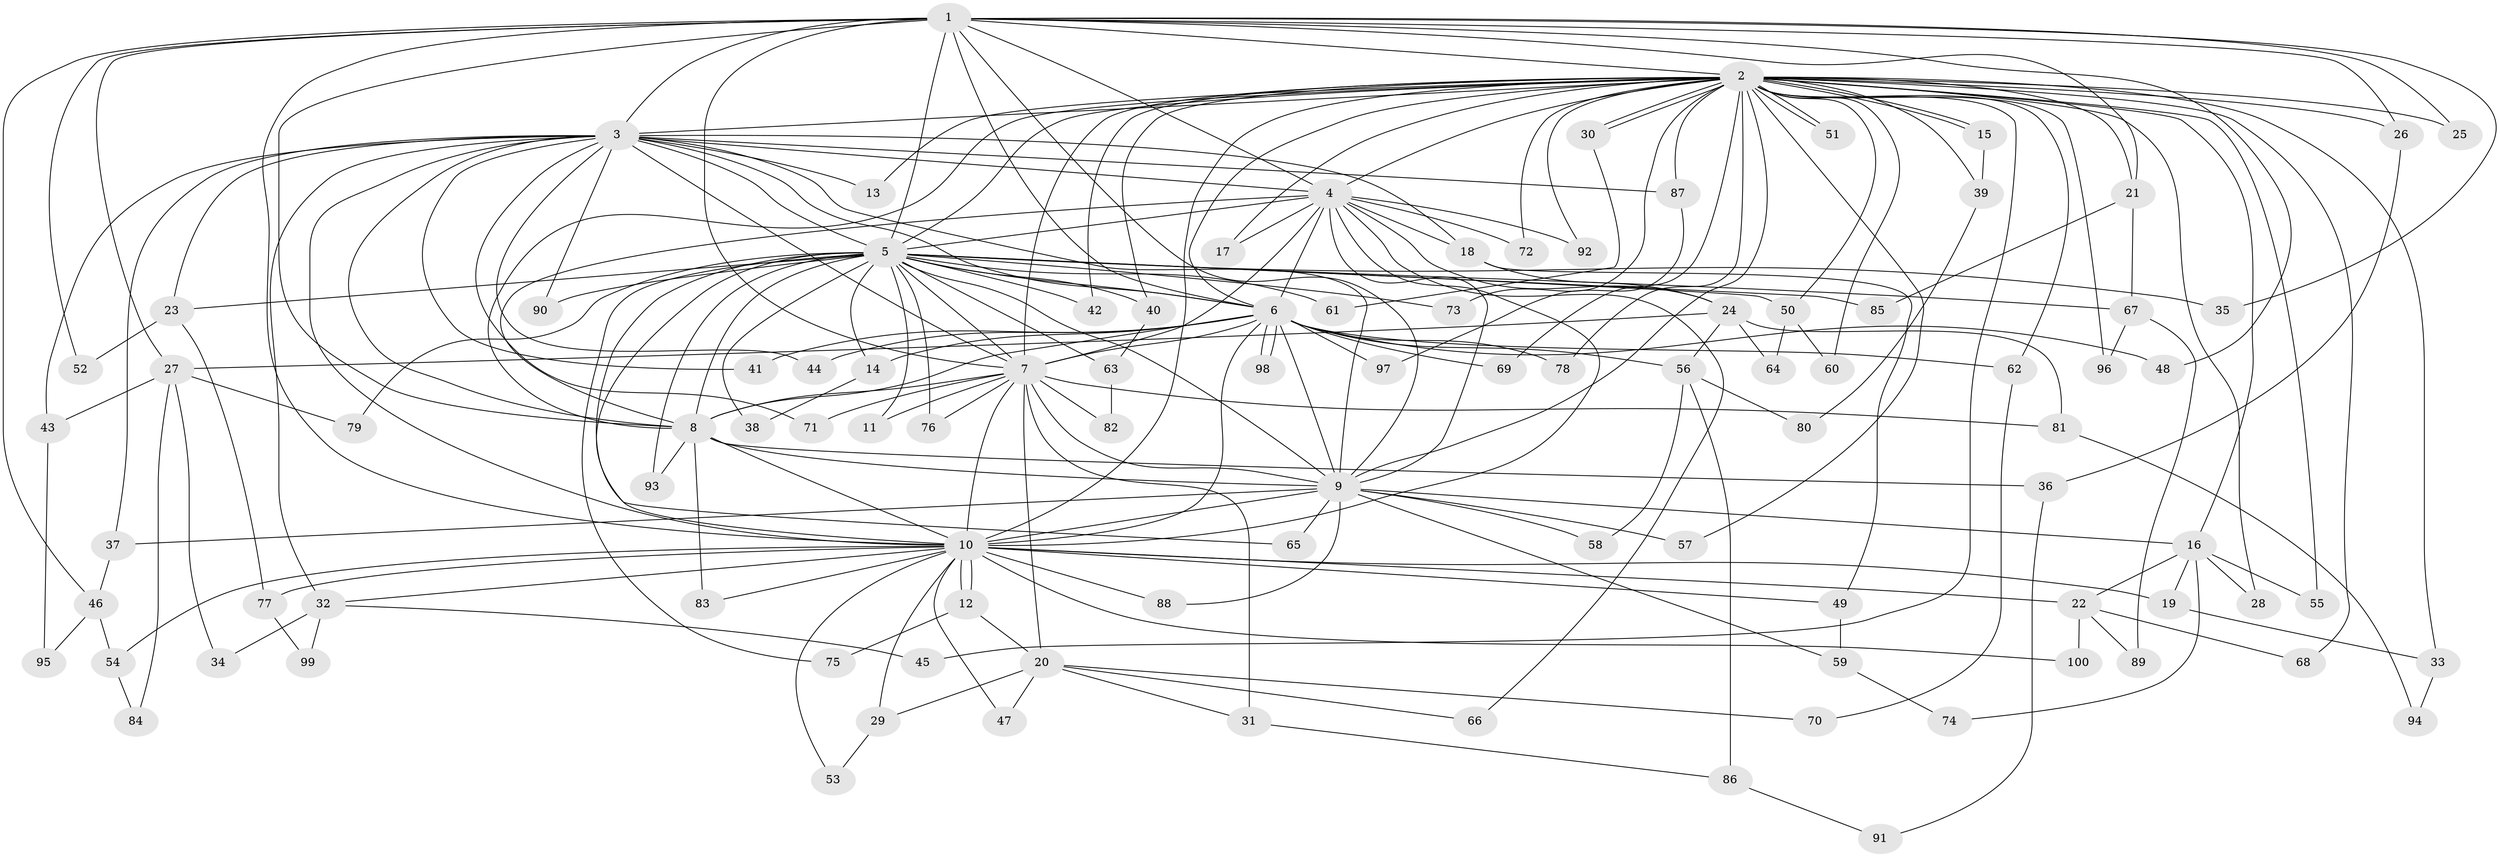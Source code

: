// Generated by graph-tools (version 1.1) at 2025/38/02/21/25 10:38:52]
// undirected, 100 vertices, 225 edges
graph export_dot {
graph [start="1"]
  node [color=gray90,style=filled];
  1;
  2;
  3;
  4;
  5;
  6;
  7;
  8;
  9;
  10;
  11;
  12;
  13;
  14;
  15;
  16;
  17;
  18;
  19;
  20;
  21;
  22;
  23;
  24;
  25;
  26;
  27;
  28;
  29;
  30;
  31;
  32;
  33;
  34;
  35;
  36;
  37;
  38;
  39;
  40;
  41;
  42;
  43;
  44;
  45;
  46;
  47;
  48;
  49;
  50;
  51;
  52;
  53;
  54;
  55;
  56;
  57;
  58;
  59;
  60;
  61;
  62;
  63;
  64;
  65;
  66;
  67;
  68;
  69;
  70;
  71;
  72;
  73;
  74;
  75;
  76;
  77;
  78;
  79;
  80;
  81;
  82;
  83;
  84;
  85;
  86;
  87;
  88;
  89;
  90;
  91;
  92;
  93;
  94;
  95;
  96;
  97;
  98;
  99;
  100;
  1 -- 2;
  1 -- 3;
  1 -- 4;
  1 -- 5;
  1 -- 6;
  1 -- 7;
  1 -- 8;
  1 -- 9;
  1 -- 10;
  1 -- 21;
  1 -- 25;
  1 -- 26;
  1 -- 27;
  1 -- 35;
  1 -- 46;
  1 -- 48;
  1 -- 52;
  2 -- 3;
  2 -- 4;
  2 -- 5;
  2 -- 6;
  2 -- 7;
  2 -- 8;
  2 -- 9;
  2 -- 10;
  2 -- 13;
  2 -- 15;
  2 -- 15;
  2 -- 16;
  2 -- 17;
  2 -- 21;
  2 -- 25;
  2 -- 26;
  2 -- 28;
  2 -- 30;
  2 -- 30;
  2 -- 33;
  2 -- 39;
  2 -- 40;
  2 -- 42;
  2 -- 45;
  2 -- 50;
  2 -- 51;
  2 -- 51;
  2 -- 55;
  2 -- 57;
  2 -- 60;
  2 -- 62;
  2 -- 68;
  2 -- 69;
  2 -- 72;
  2 -- 73;
  2 -- 78;
  2 -- 87;
  2 -- 92;
  2 -- 96;
  3 -- 4;
  3 -- 5;
  3 -- 6;
  3 -- 7;
  3 -- 8;
  3 -- 9;
  3 -- 10;
  3 -- 13;
  3 -- 18;
  3 -- 23;
  3 -- 32;
  3 -- 37;
  3 -- 41;
  3 -- 43;
  3 -- 44;
  3 -- 71;
  3 -- 87;
  3 -- 90;
  4 -- 5;
  4 -- 6;
  4 -- 7;
  4 -- 8;
  4 -- 9;
  4 -- 10;
  4 -- 17;
  4 -- 18;
  4 -- 24;
  4 -- 66;
  4 -- 72;
  4 -- 92;
  5 -- 6;
  5 -- 7;
  5 -- 8;
  5 -- 9;
  5 -- 10;
  5 -- 11;
  5 -- 14;
  5 -- 23;
  5 -- 35;
  5 -- 38;
  5 -- 40;
  5 -- 42;
  5 -- 50;
  5 -- 61;
  5 -- 63;
  5 -- 65;
  5 -- 67;
  5 -- 73;
  5 -- 75;
  5 -- 76;
  5 -- 79;
  5 -- 85;
  5 -- 90;
  5 -- 93;
  6 -- 7;
  6 -- 8;
  6 -- 9;
  6 -- 10;
  6 -- 14;
  6 -- 41;
  6 -- 44;
  6 -- 48;
  6 -- 56;
  6 -- 62;
  6 -- 69;
  6 -- 78;
  6 -- 97;
  6 -- 98;
  6 -- 98;
  7 -- 8;
  7 -- 9;
  7 -- 10;
  7 -- 11;
  7 -- 20;
  7 -- 31;
  7 -- 71;
  7 -- 76;
  7 -- 81;
  7 -- 82;
  8 -- 9;
  8 -- 10;
  8 -- 36;
  8 -- 83;
  8 -- 93;
  9 -- 10;
  9 -- 16;
  9 -- 37;
  9 -- 57;
  9 -- 58;
  9 -- 59;
  9 -- 65;
  9 -- 88;
  10 -- 12;
  10 -- 12;
  10 -- 19;
  10 -- 22;
  10 -- 29;
  10 -- 32;
  10 -- 47;
  10 -- 49;
  10 -- 53;
  10 -- 54;
  10 -- 77;
  10 -- 83;
  10 -- 88;
  10 -- 100;
  12 -- 20;
  12 -- 75;
  14 -- 38;
  15 -- 39;
  16 -- 19;
  16 -- 22;
  16 -- 28;
  16 -- 55;
  16 -- 74;
  18 -- 24;
  18 -- 49;
  19 -- 33;
  20 -- 29;
  20 -- 31;
  20 -- 47;
  20 -- 66;
  20 -- 70;
  21 -- 67;
  21 -- 85;
  22 -- 68;
  22 -- 89;
  22 -- 100;
  23 -- 52;
  23 -- 77;
  24 -- 27;
  24 -- 56;
  24 -- 64;
  24 -- 81;
  26 -- 36;
  27 -- 34;
  27 -- 43;
  27 -- 79;
  27 -- 84;
  29 -- 53;
  30 -- 61;
  31 -- 86;
  32 -- 34;
  32 -- 45;
  32 -- 99;
  33 -- 94;
  36 -- 91;
  37 -- 46;
  39 -- 80;
  40 -- 63;
  43 -- 95;
  46 -- 54;
  46 -- 95;
  49 -- 59;
  50 -- 60;
  50 -- 64;
  54 -- 84;
  56 -- 58;
  56 -- 80;
  56 -- 86;
  59 -- 74;
  62 -- 70;
  63 -- 82;
  67 -- 89;
  67 -- 96;
  77 -- 99;
  81 -- 94;
  86 -- 91;
  87 -- 97;
}

